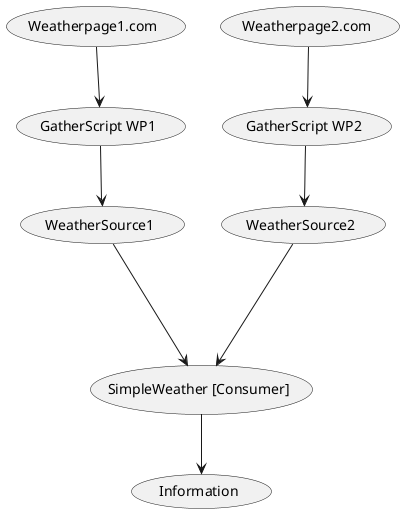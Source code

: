 @startuml
(Weatherpage1.com) --> (GatherScript WP1)
(Weatherpage2.com) --> (GatherScript WP2)
(GatherScript WP1) --> (WeatherSource1)
(GatherScript WP2) --> (WeatherSource2)
(WeatherSource1) ---> (SimpleWeather [Consumer])
(WeatherSource2) ---> (SimpleWeather [Consumer])
(SimpleWeather [Consumer]) --> (Information)
@enduml